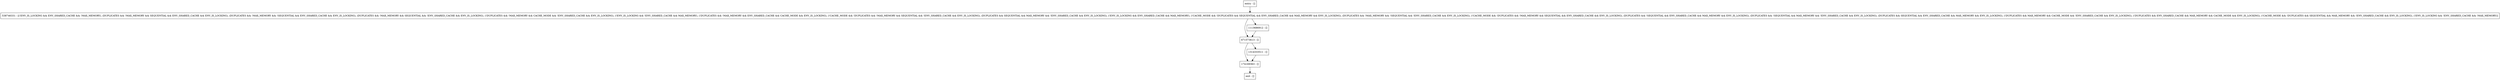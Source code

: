 digraph refreshTreeAdminMemoryUsage {
node [shape=record];
entry [label="entry - []"];
exit [label="exit - []"];
174169363 [label="174169363 - []"];
538746331 [label="538746331 - [(!ENV_IS_LOCKING && ENV_SHARED_CACHE && !MAX_MEMORY), (DUPLICATES && !MAX_MEMORY && SEQUENTIAL && ENV_SHARED_CACHE && ENV_IS_LOCKING), (DUPLICATES && !MAX_MEMORY && !SEQUENTIAL && ENV_SHARED_CACHE && ENV_IS_LOCKING), (DUPLICATES && !MAX_MEMORY && SEQUENTIAL && !ENV_SHARED_CACHE && ENV_IS_LOCKING), (!DUPLICATES && !MAX_MEMORY && CACHE_MODE && !ENV_SHARED_CACHE && ENV_IS_LOCKING), (!ENV_IS_LOCKING && !ENV_SHARED_CACHE && MAX_MEMORY), (!DUPLICATES && !MAX_MEMORY && ENV_SHARED_CACHE && CACHE_MODE && ENV_IS_LOCKING), (!CACHE_MODE && !DUPLICATES && !MAX_MEMORY && SEQUENTIAL && !ENV_SHARED_CACHE && ENV_IS_LOCKING), (DUPLICATES && SEQUENTIAL && MAX_MEMORY && !ENV_SHARED_CACHE && ENV_IS_LOCKING), (!ENV_IS_LOCKING && ENV_SHARED_CACHE && MAX_MEMORY), (!CACHE_MODE && !DUPLICATES && SEQUENTIAL && ENV_SHARED_CACHE && MAX_MEMORY && ENV_IS_LOCKING), (DUPLICATES && !MAX_MEMORY && !SEQUENTIAL && !ENV_SHARED_CACHE && ENV_IS_LOCKING), (!CACHE_MODE && !DUPLICATES && !MAX_MEMORY && SEQUENTIAL && ENV_SHARED_CACHE && ENV_IS_LOCKING), (DUPLICATES && !SEQUENTIAL && ENV_SHARED_CACHE && MAX_MEMORY && ENV_IS_LOCKING), (DUPLICATES && !SEQUENTIAL && MAX_MEMORY && !ENV_SHARED_CACHE && ENV_IS_LOCKING), (DUPLICATES && SEQUENTIAL && ENV_SHARED_CACHE && MAX_MEMORY && ENV_IS_LOCKING), (!DUPLICATES && MAX_MEMORY && CACHE_MODE && !ENV_SHARED_CACHE && ENV_IS_LOCKING), (!DUPLICATES && ENV_SHARED_CACHE && MAX_MEMORY && CACHE_MODE && ENV_IS_LOCKING), (!CACHE_MODE && !DUPLICATES && SEQUENTIAL && MAX_MEMORY && !ENV_SHARED_CACHE && ENV_IS_LOCKING), (!ENV_IS_LOCKING && !ENV_SHARED_CACHE && !MAX_MEMORY)]"];
671573613 [label="671573613 - []"];
1113686912 [label="1113686912 - []"];
1314333511 [label="1314333511 - []"];
entry;
exit;
entry -> 538746331;
174169363 -> exit;
538746331 -> 671573613;
538746331 -> 1113686912;
671573613 -> 174169363;
671573613 -> 1314333511;
1113686912 -> 671573613;
1314333511 -> 174169363;
}
